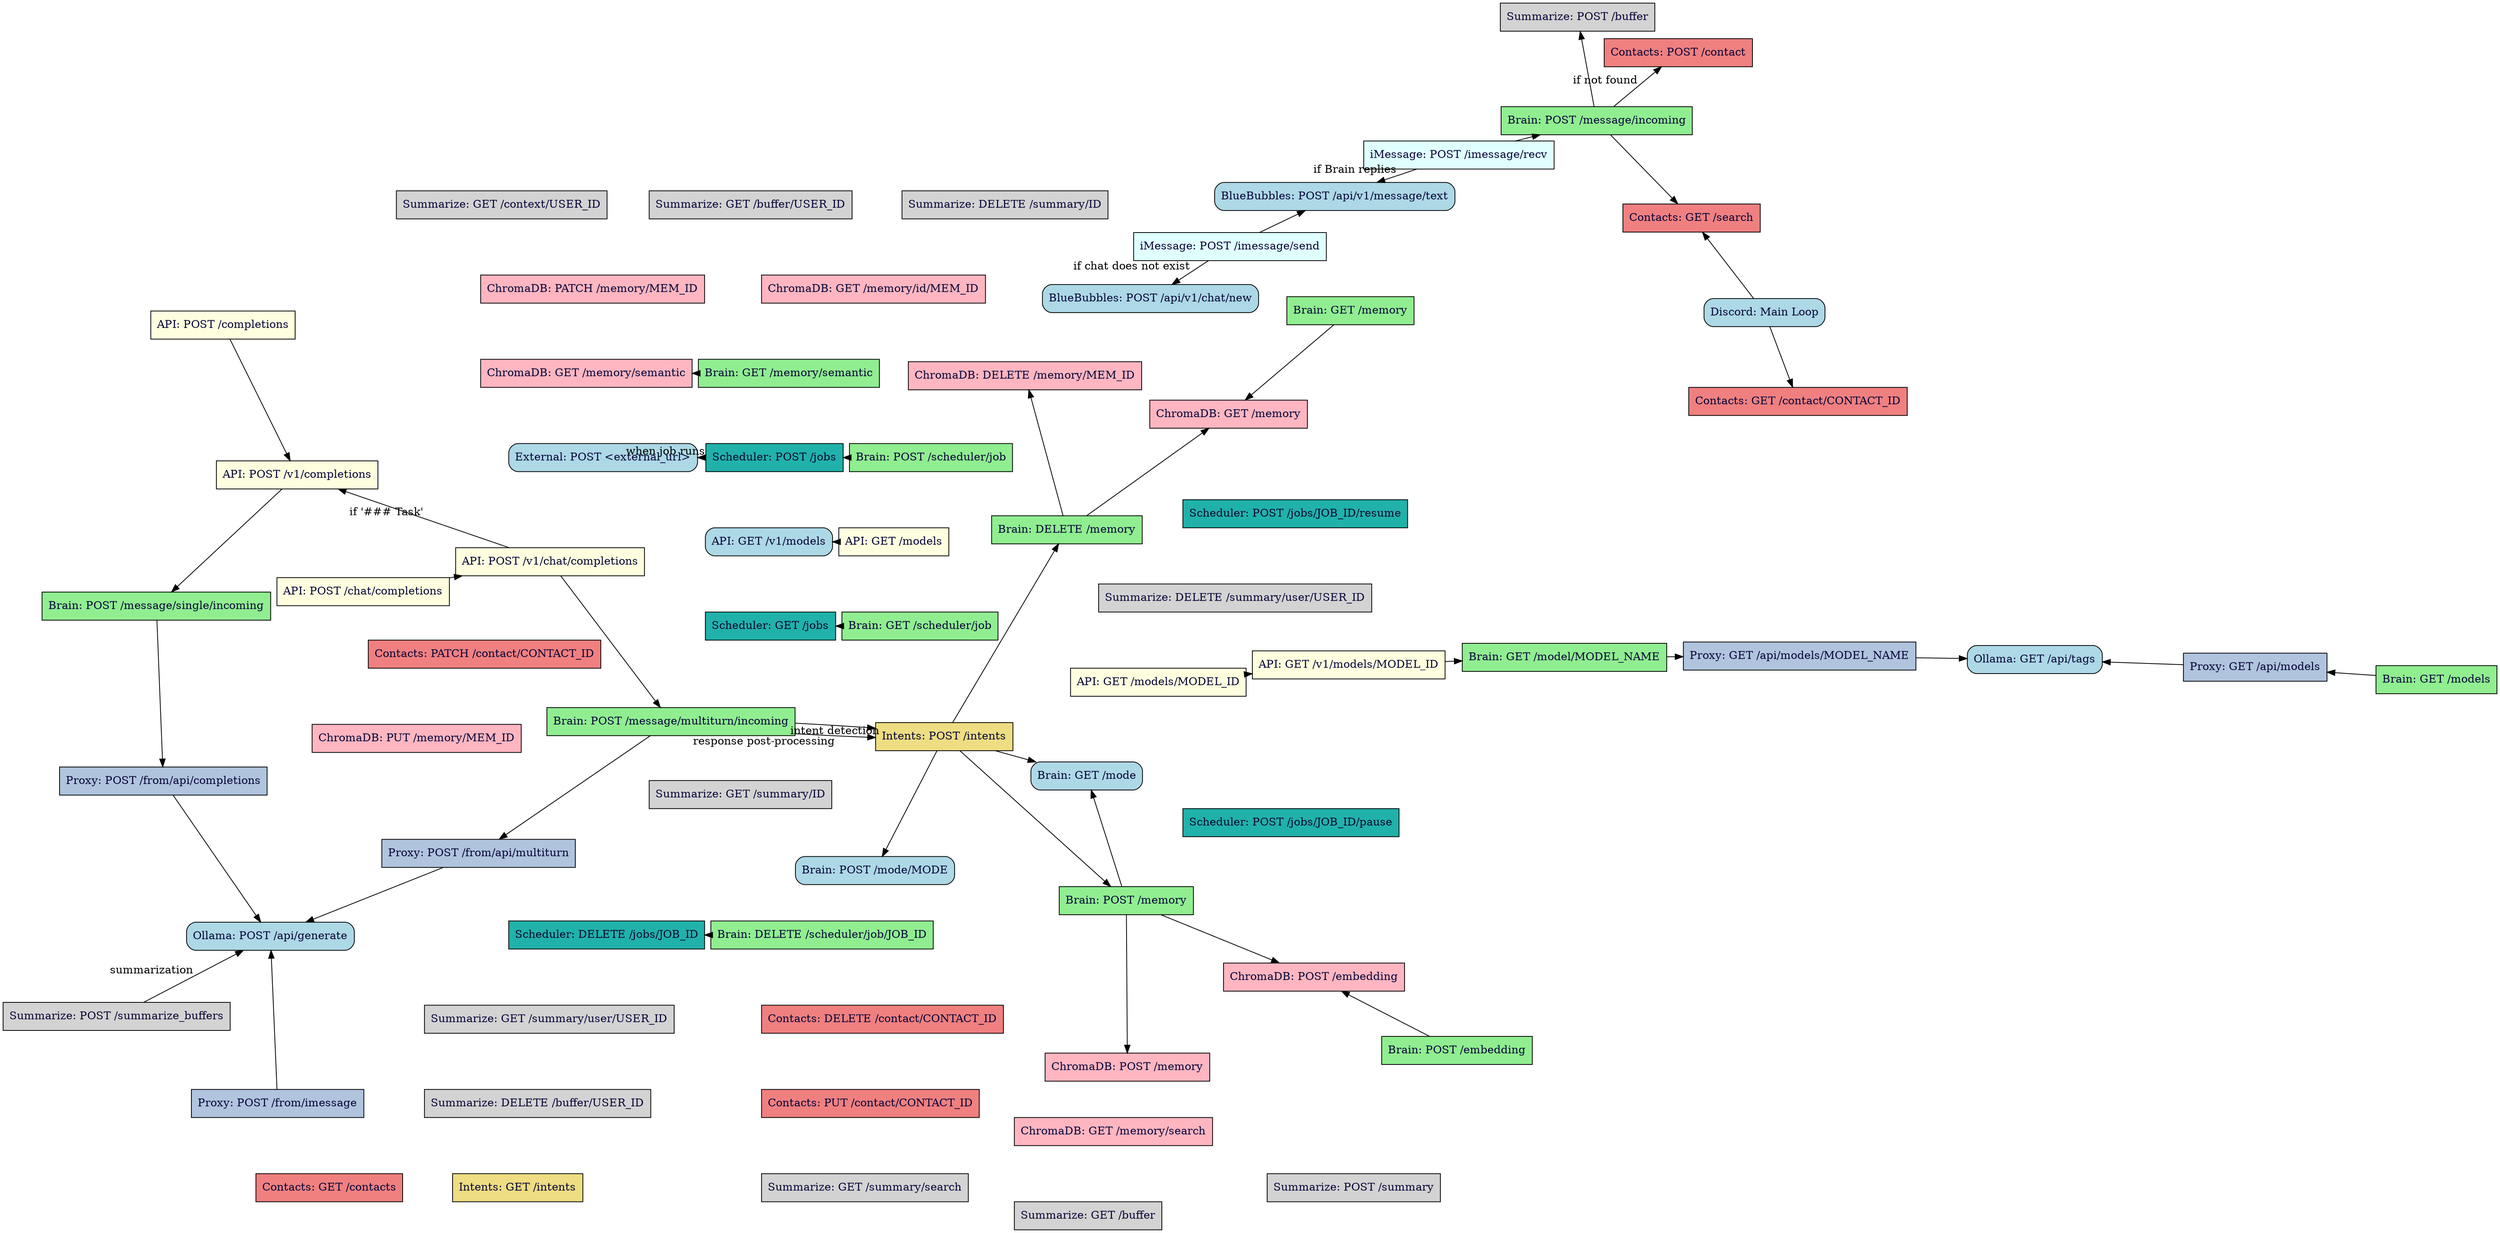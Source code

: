 digraph Microservices {
  /* Force‑directed layout: neato or sfdp are your friends */
  layout=sfdp;       /* or use sfdp for bigger graphs */
  overlap=false;      /* prevent nodes from colliding */
  splines=true;       /* smooth, curved edges */

  /* Global node styling */
  node [
    shape=box,
    style="filled,rounded",
    fillcolor=lightblue,
    fontcolor="#080537"
  ];

  /* Optional: give heavier “gravity” to high‑degree nodes */
  edge [
    weight=2         /* boost spring strength */
  ];

  /* API endpoints */
  subgraph cluster_api {
    label="API endpoints";
    style=dashed;
    color=lightgrey;
    node [style=filled, fillcolor=lightyellow];
    "API: GET /models"
    "API: GET /models/MODEL_ID"
    "API: GET /v1/models/MODEL_ID"
    "API: POST /chat/completions"
    "API: POST /completions"
    "API: POST /v1/chat/completions"
    "API: POST /v1/completions"
  }

  /* Brain endpoints */
  subgraph cluster_brain {
    label="Brain endpoints";
    style=dashed;
    color=lightgrey;
    node [style=filled, fillcolor=lightgreen];
    "Brain: DELETE /memory"
    "Brain: DELETE /scheduler/job/JOB_ID"
    "Brain: GET /memory"
    "Brain: GET /memory/semantic"
    "Brain: GET /model/MODEL_NAME"
    "Brain: GET /models"
    "Brain: GET /scheduler/job"
    "Brain: POST /embedding"
    "Brain: POST /memory"
    "Brain: POST /message/incoming"
    "Brain: POST /message/multiturn/incoming"
    "Brain: POST /message/single/incoming"
    "Brain: POST /scheduler/job"
  }

  /* ChromaDB endpoints */
  subgraph cluster_chromadb {
    label="ChromaDB endpoints";
    style=dashed;
    color=lightgrey;
    node [style=filled, fillcolor=lightpink];
    "ChromaDB: DELETE /memory/MEM_ID"
    "ChromaDB: GET /memory"
    "ChromaDB: GET /memory/id/MEM_ID"
    "ChromaDB: GET /memory/search"
    "ChromaDB: GET /memory/semantic"
    "ChromaDB: PATCH /memory/MEM_ID"
    "ChromaDB: POST /embedding"
    "ChromaDB: POST /memory"
    "ChromaDB: PUT /memory/MEM_ID"
  }

  /* Contacts endpoints */
  subgraph cluster_contacts {
    label="Contacts endpoints";
    style=dashed;
    color=lightgrey;
    node [style=filled, fillcolor=lightcoral];
    "Contacts: DELETE /contact/CONTACT_ID"
    "Contacts: GET /contacts"
    "Contacts: GET /search"
    "Contacts: GET /contact/CONTACT_ID"
    "Contacts: PATCH /contact/CONTACT_ID"
    "Contacts: POST /contact"
    "Contacts: PUT /contact/CONTACT_ID"
  }

  /* iMessage endpoints */
  subgraph cluster_imessage {
    label="iMessage endpoints";
    style=dashed;
    color=lightgrey;
    node [style=filled, fillcolor=lightcyan];
    "iMessage: POST /imessage/recv"
    "iMessage: POST /imessage/send"
  }

  /* Intents endpoints */
  subgraph cluster_intents {
    label="Intents endpoints";
    style=dashed;
    color=lightgrey;
    node [style=filled, fillcolor=lightgoldenrod];
    "Intents: GET /intents"
    "Intents: POST /intents"
  }

  /* Proxy endpoints */
  subgraph cluster_proxy {
    label="Proxy endpoints";
    style=dashed;
    color=lightgrey;
    node [style=filled, fillcolor=lightsteelblue];
    "Proxy: GET /api/models"
    "Proxy: GET /api/models/MODEL_NAME"
    "Proxy: POST /from/api/completions"
    "Proxy: POST /from/api/multiturn"
    "Proxy: POST /from/imessage"
  }

  /* Scheduler endpoints */
  subgraph cluster_scheduler {
    label="Scheduler endpoints";
    style=dashed;
    color=lightgrey;
    node [style=filled, fillcolor=lightseagreen];
    "Scheduler: DELETE /jobs/JOB_ID"
    "Scheduler: GET /jobs"
    "Scheduler: POST /jobs"
    "Scheduler: POST /jobs/JOB_ID/pause"
    "Scheduler: POST /jobs/JOB_ID/resume"
  }

  /* Summarize endpoints */
  subgraph cluster_summarize {
    label="Summarize endpoints";
    style=dashed;
    color=lightgrey;
    node [style=filled, fillcolor=lightgray];
    "Summarize: DELETE /buffer/USER_ID"
    "Summarize: DELETE /summary/ID"
    "Summarize: DELETE /summary/user/USER_ID"
    "Summarize: GET /buffer"
    "Summarize: GET /buffer/USER_ID"
    "Summarize: GET /context/USER_ID"
    "Summarize: GET /summary/ID"
    "Summarize: GET /summary/search"
    "Summarize: GET /summary/user/USER_ID"
    "Summarize: POST /buffer"
    "Summarize: POST /summarize_buffers"
    "Summarize: POST /summary"
  }

  /* No external dependencies for contacts endpoints (all DB local) */

  /* No external dependencies for intents endpoints (all logic local) */

  /* Describe connections */
  /* API endpoint dependencies */
  "API: POST /v1/chat/completions" -> "Brain: POST /message/multiturn/incoming"
  "API: POST /v1/completions" -> "Brain: POST /message/single/incoming"
  "API: GET /v1/models/MODEL_ID" -> "Brain: GET /model/MODEL_NAME"
  "API: POST /completions" -> "API: POST /v1/completions"
  "API: POST /chat/completions" -> "API: POST /v1/chat/completions"
  "API: GET /models" -> "API: GET /v1/models"
  "API: GET /models/MODEL_ID" -> "API: GET /v1/models/MODEL_ID"
  "API: POST /v1/chat/completions" -> "API: POST /v1/completions" [label="if '### Task'"]

  /* Brain endpoint dependencies */
  "Brain: POST /embedding" -> "ChromaDB: POST /embedding"
  "Brain: GET /models" -> "Proxy: GET /api/models"
  "Brain: GET /model/MODEL_NAME" -> "Proxy: GET /api/models/MODEL_NAME"
  "Brain: POST /scheduler/job" -> "Scheduler: POST /jobs"
  "Brain: GET /scheduler/job" -> "Scheduler: GET /jobs"
  "Brain: DELETE /scheduler/job/JOB_ID" -> "Scheduler: DELETE /jobs/JOB_ID"
  "Brain: POST /message/incoming" -> "Contacts: GET /search"
  "Brain: POST /message/incoming" -> "Contacts: POST /contact" [label="if not found"]
  "Brain: POST /message/incoming" -> "Summarize: POST /buffer"
  "Brain: POST /message/single/incoming" -> "Proxy: POST /from/api/completions"
  "Brain: POST /message/multiturn/incoming" -> "Intents: POST /intents" [label="intent detection"]
  "Brain: POST /message/multiturn/incoming" -> "Proxy: POST /from/api/multiturn"
  "Brain: POST /message/multiturn/incoming" -> "Intents: POST /intents" [label="response post-processing"]
  "Brain: GET /memory" -> "ChromaDB: GET /memory"
  "Brain: GET /memory/semantic" -> "ChromaDB: GET /memory/semantic"
  "Brain: POST /memory" -> "Brain: GET /mode"
  "Brain: POST /memory" -> "ChromaDB: POST /embedding"
  "Brain: POST /memory" -> "ChromaDB: POST /memory"
  "Brain: DELETE /memory" -> "ChromaDB: GET /memory"
  "Brain: DELETE /memory" -> "ChromaDB: DELETE /memory/MEM_ID"

  /* discord endpoint dependencies */
  "Discord: Main Loop" -> "Contacts: GET /search"
  "Discord: Main Loop" -> "Contacts: GET /contact/CONTACT_ID"

  /* iMessage endpoint dependencies */
  "iMessage: POST /imessage/send" -> "BlueBubbles: POST /api/v1/message/text"
  "iMessage: POST /imessage/send" -> "BlueBubbles: POST /api/v1/chat/new" [label="if chat does not exist"]
  "iMessage: POST /imessage/recv" -> "Brain: POST /message/incoming"
  "iMessage: POST /imessage/recv" -> "BlueBubbles: POST /api/v1/message/text" [label="if Brain replies"]

  /* Intents service dependencies (calls to Brain) */
  "Intents: POST /intents" -> "Brain: GET /mode"
  "Intents: POST /intents" -> "Brain: POST /mode/MODE"
  "Intents: POST /intents" -> "Brain: POST /memory"
  "Intents: POST /intents" -> "Brain: DELETE /memory"

  /* Proxy endpoint dependencies */
  "Proxy: POST /from/api/completions" -> "Ollama: POST /api/generate"
  "Proxy: POST /from/api/multiturn" -> "Ollama: POST /api/generate"
  "Proxy: POST /from/imessage" -> "Ollama: POST /api/generate"
  "Proxy: GET /api/models" -> "Ollama: GET /api/tags"
  "Proxy: GET /api/models/MODEL_NAME" -> "Ollama: GET /api/tags"

  /* Scheduler endpoint dependencies */
  "Scheduler: POST /jobs" -> "External: POST <external_url>" [label="when job runs"]

  /* Summarize endpoint dependencies */
  "Summarize: POST /summarize_buffers" -> "Ollama: POST /api/generate" [label="summarization"]
}

/* generate with twopi -Tsvg endpoint.dot -o endpoint.svg or neato -Tpng endpoint.dot -o endpoint.png */